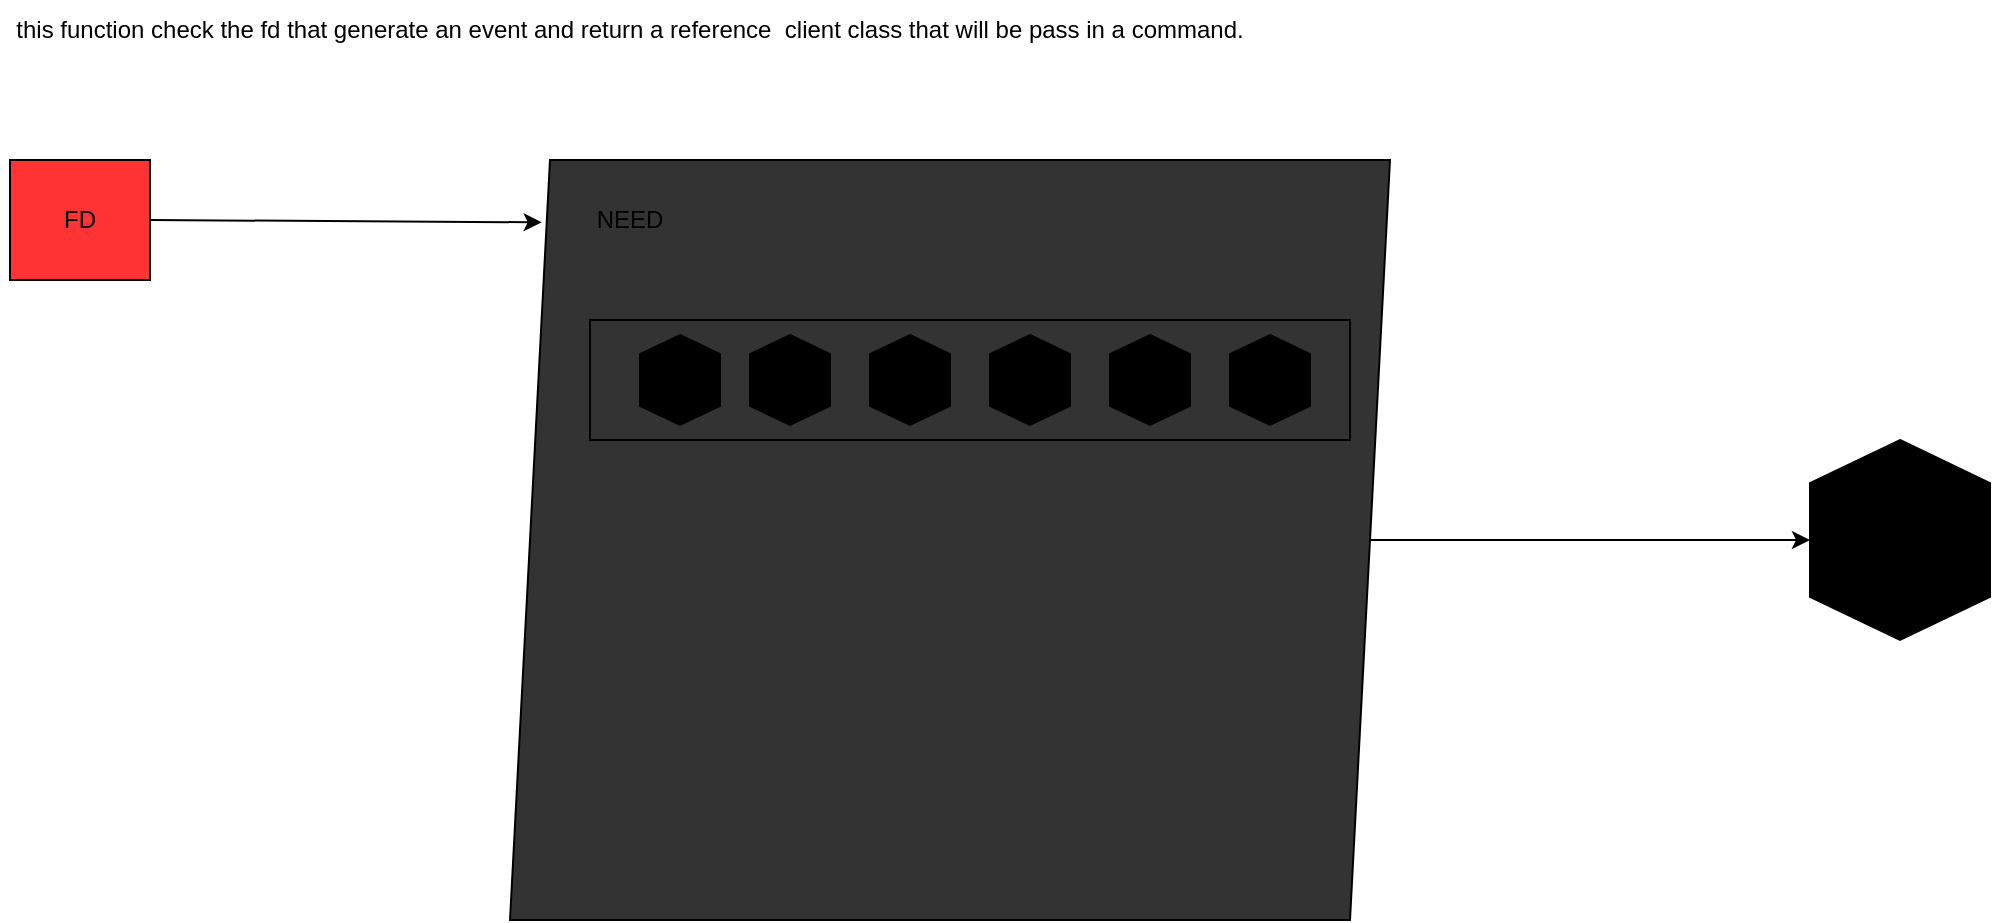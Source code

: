 <mxfile>
    <diagram id="Cudj0PIT1o80PcDd_muO" name="Page-1">
        <mxGraphModel dx="1874" dy="592" grid="1" gridSize="10" guides="1" tooltips="1" connect="1" arrows="1" fold="1" page="1" pageScale="1" pageWidth="850" pageHeight="1100" math="0" shadow="0">
            <root>
                <mxCell id="0"/>
                <mxCell id="1" parent="0"/>
                <mxCell id="3" style="edgeStyle=none;html=1;exitX=1;exitY=0.5;exitDx=0;exitDy=0;entryX=0.036;entryY=0.082;entryDx=0;entryDy=0;entryPerimeter=0;" edge="1" parent="1" source="2" target="4">
                    <mxGeometry relative="1" as="geometry">
                        <mxPoint x="280" y="220" as="targetPoint"/>
                    </mxGeometry>
                </mxCell>
                <mxCell id="2" value="FD" style="rounded=0;whiteSpace=wrap;html=1;fillColor=#FF3333;" vertex="1" parent="1">
                    <mxGeometry x="90" y="200" width="70" height="60" as="geometry"/>
                </mxCell>
                <mxCell id="7" style="edgeStyle=none;html=1;exitX=1;exitY=0.5;exitDx=0;exitDy=0;" edge="1" parent="1" source="4" target="8">
                    <mxGeometry relative="1" as="geometry">
                        <mxPoint x="660" y="220" as="targetPoint"/>
                    </mxGeometry>
                </mxCell>
                <mxCell id="4" value="&lt;span style=&quot;white-space: pre;&quot;&gt;&#9;&lt;/span&gt;&lt;span style=&quot;white-space: pre;&quot;&gt;&#9;&lt;/span&gt;" style="shape=parallelogram;perimeter=parallelogramPerimeter;whiteSpace=wrap;html=1;fixedSize=1;fillColor=#333333;align=left;" vertex="1" parent="1">
                    <mxGeometry x="340" y="200" width="440" height="380" as="geometry"/>
                </mxCell>
                <mxCell id="8" value="" style="html=1;whiteSpace=wrap;shape=isoCube2;backgroundOutline=1;isoAngle=15;fillColor=#000000;direction=east;" vertex="1" parent="1">
                    <mxGeometry x="990" y="340" width="90" height="100" as="geometry"/>
                </mxCell>
                <mxCell id="10" value="this function check the fd that generate an event and return a reference&amp;nbsp; client class that will be pass in a command." style="text;html=1;strokeColor=none;fillColor=none;align=center;verticalAlign=middle;whiteSpace=wrap;rounded=0;" vertex="1" parent="1">
                    <mxGeometry x="85" y="120" width="630" height="30" as="geometry"/>
                </mxCell>
                <mxCell id="11" value="NEED" style="text;html=1;strokeColor=none;fillColor=none;align=center;verticalAlign=middle;whiteSpace=wrap;rounded=0;" vertex="1" parent="1">
                    <mxGeometry x="370" y="215" width="60" height="30" as="geometry"/>
                </mxCell>
                <mxCell id="13" value="" style="rounded=0;whiteSpace=wrap;html=1;fillColor=#333333;" vertex="1" parent="1">
                    <mxGeometry x="380" y="280" width="380" height="60" as="geometry"/>
                </mxCell>
                <mxCell id="14" value="" style="html=1;whiteSpace=wrap;shape=isoCube2;backgroundOutline=1;isoAngle=15;fillColor=#000000;direction=east;" vertex="1" parent="1">
                    <mxGeometry x="405" y="287.5" width="40" height="45" as="geometry"/>
                </mxCell>
                <mxCell id="15" value="" style="html=1;whiteSpace=wrap;shape=isoCube2;backgroundOutline=1;isoAngle=15;fillColor=#000000;direction=east;" vertex="1" parent="1">
                    <mxGeometry x="460" y="287.5" width="40" height="45" as="geometry"/>
                </mxCell>
                <mxCell id="16" value="" style="html=1;whiteSpace=wrap;shape=isoCube2;backgroundOutline=1;isoAngle=15;fillColor=#000000;direction=east;" vertex="1" parent="1">
                    <mxGeometry x="520" y="287.5" width="40" height="45" as="geometry"/>
                </mxCell>
                <mxCell id="17" value="" style="html=1;whiteSpace=wrap;shape=isoCube2;backgroundOutline=1;isoAngle=15;fillColor=#000000;direction=east;" vertex="1" parent="1">
                    <mxGeometry x="580" y="287.5" width="40" height="45" as="geometry"/>
                </mxCell>
                <mxCell id="18" value="" style="html=1;whiteSpace=wrap;shape=isoCube2;backgroundOutline=1;isoAngle=15;fillColor=#000000;direction=east;" vertex="1" parent="1">
                    <mxGeometry x="640" y="287.5" width="40" height="45" as="geometry"/>
                </mxCell>
                <mxCell id="19" value="" style="html=1;whiteSpace=wrap;shape=isoCube2;backgroundOutline=1;isoAngle=15;fillColor=#000000;direction=east;" vertex="1" parent="1">
                    <mxGeometry x="700" y="287.5" width="40" height="45" as="geometry"/>
                </mxCell>
            </root>
        </mxGraphModel>
    </diagram>
</mxfile>
